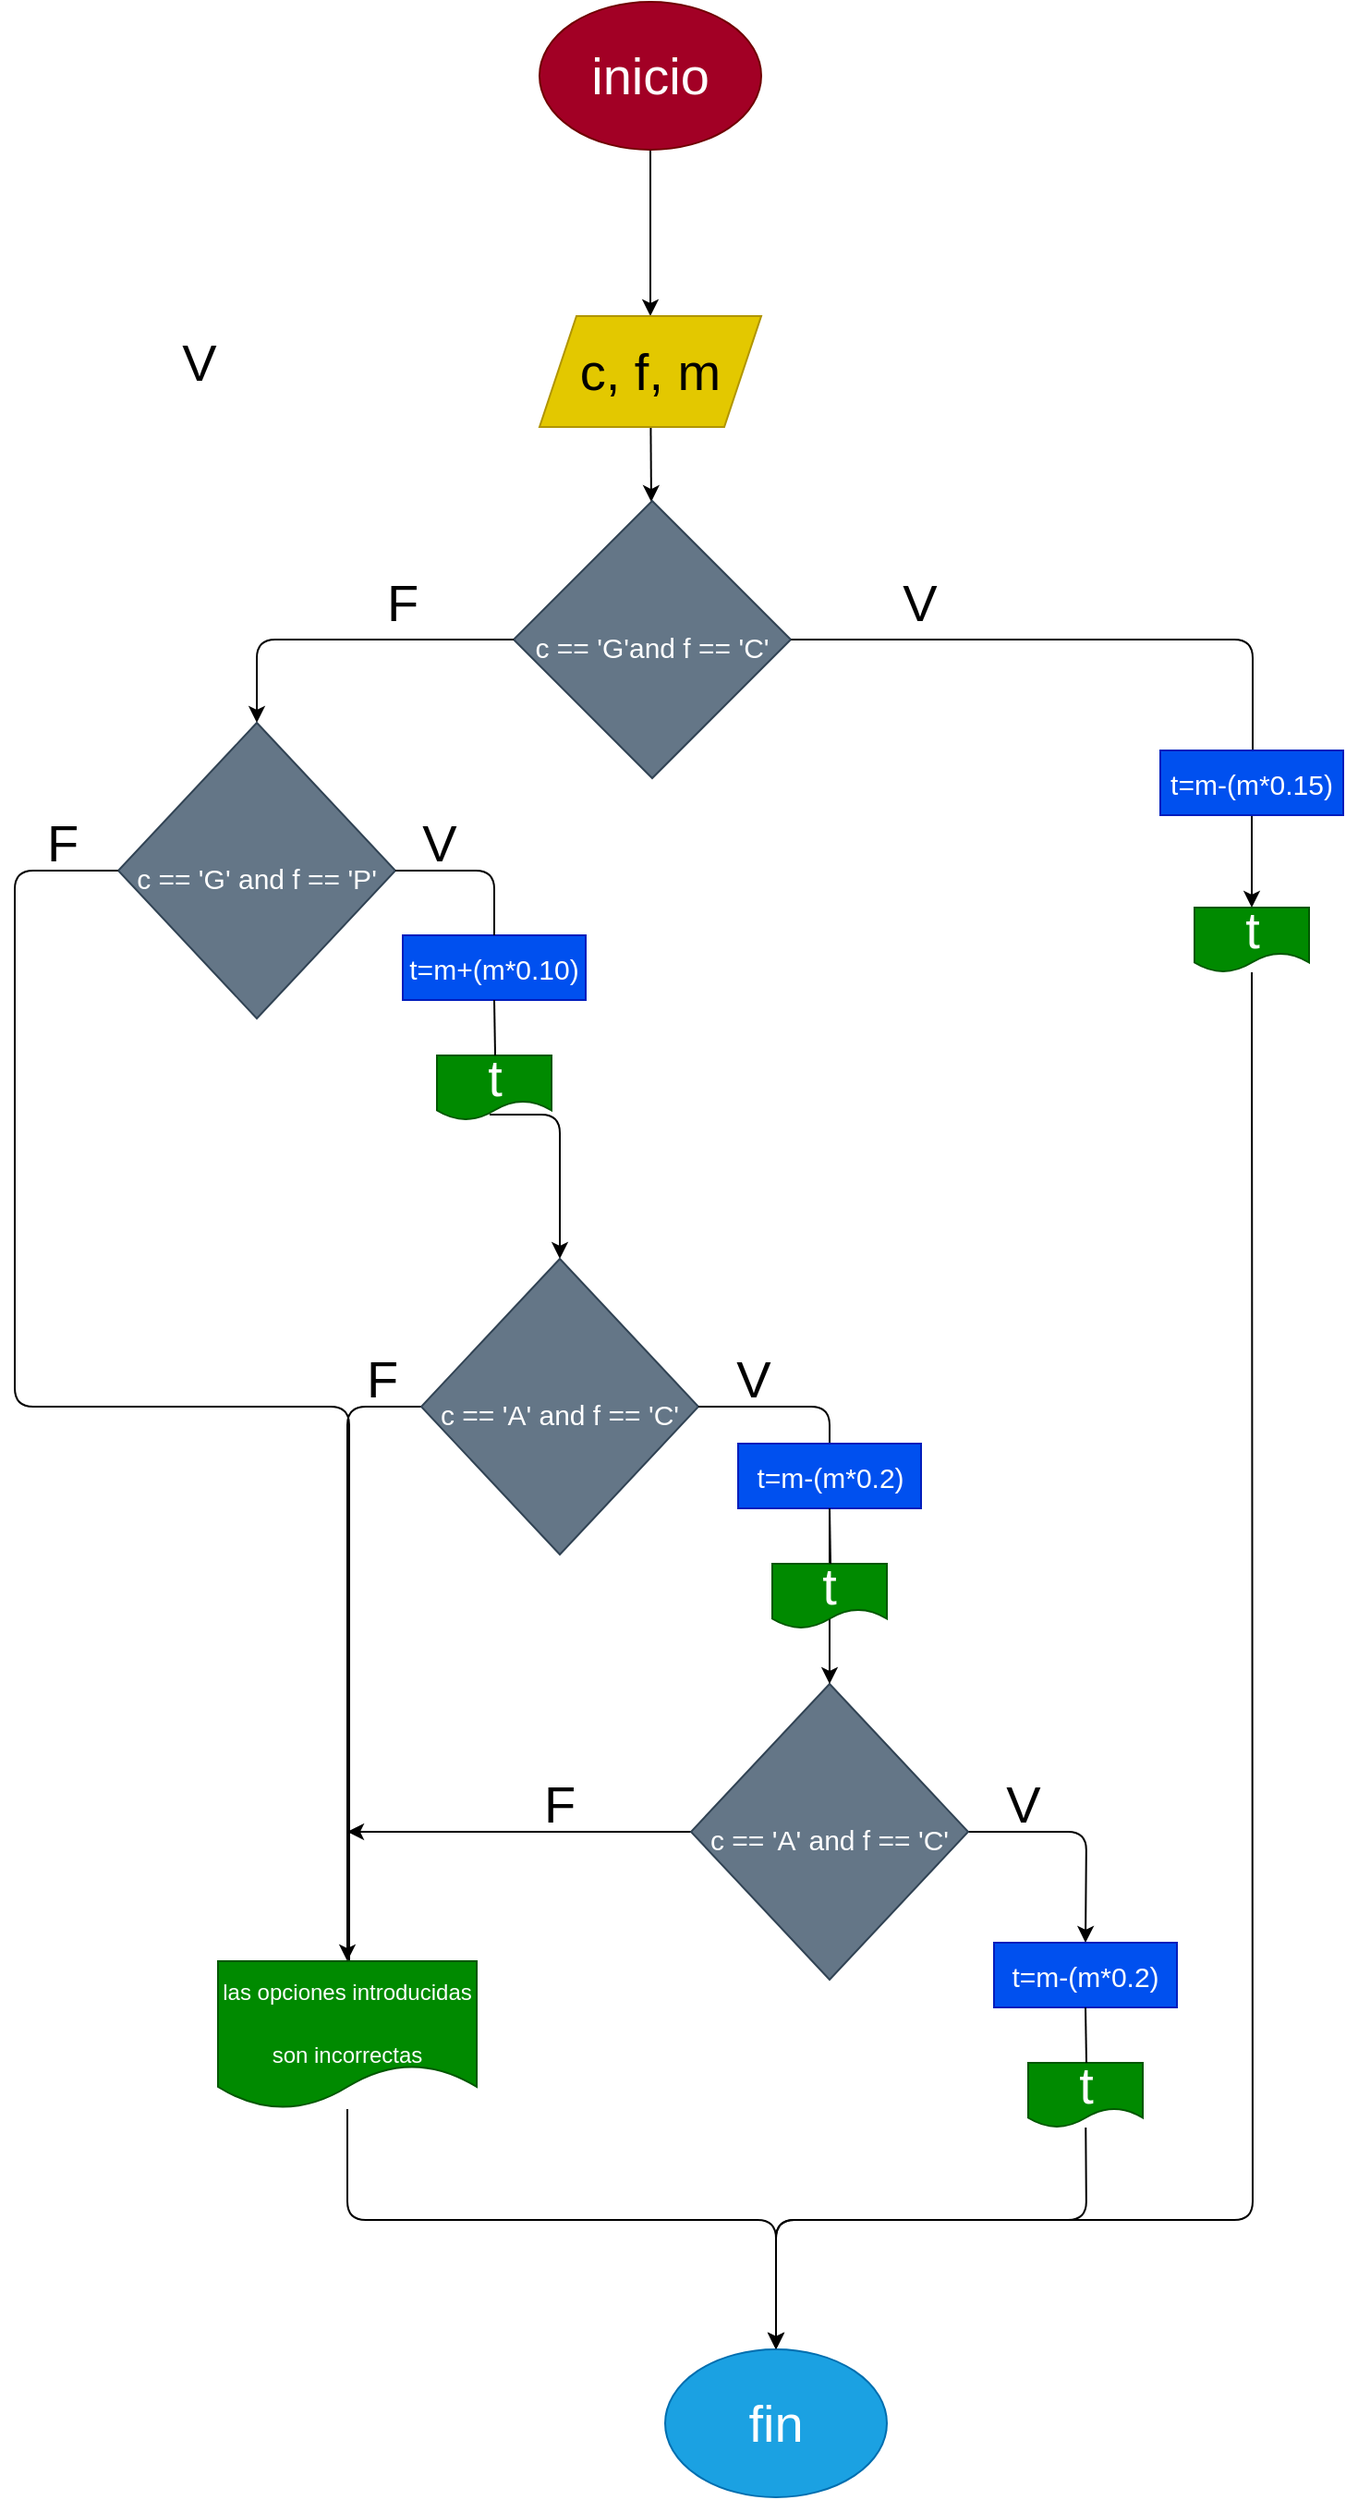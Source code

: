 <mxfile>
    <diagram id="3zhsvgk7S4Df4il1h4gz" name="Page-1">
        <mxGraphModel dx="2095" dy="1436" grid="1" gridSize="10" guides="1" tooltips="1" connect="1" arrows="1" fold="1" page="1" pageScale="1" pageWidth="827" pageHeight="1169" math="0" shadow="0">
            <root>
                <mxCell id="0"/>
                <mxCell id="1" parent="0"/>
                <mxCell id="2" value="" style="edgeStyle=none;html=1;fontSize=28;" edge="1" parent="1" source="3" target="5">
                    <mxGeometry relative="1" as="geometry"/>
                </mxCell>
                <mxCell id="3" value="inicio" style="ellipse;whiteSpace=wrap;html=1;fontSize=28;fillColor=#a20025;fontColor=#ffffff;strokeColor=#6F0000;" vertex="1" parent="1">
                    <mxGeometry x="354" y="20" width="120" height="80" as="geometry"/>
                </mxCell>
                <mxCell id="4" value="" style="edgeStyle=none;html=1;fontSize=28;" edge="1" parent="1" source="5" target="6">
                    <mxGeometry relative="1" as="geometry"/>
                </mxCell>
                <mxCell id="5" value="c, f, m" style="shape=parallelogram;perimeter=parallelogramPerimeter;whiteSpace=wrap;html=1;fixedSize=1;fontSize=28;fillColor=#e3c800;fontColor=#000000;strokeColor=#B09500;" vertex="1" parent="1">
                    <mxGeometry x="354" y="190" width="120" height="60" as="geometry"/>
                </mxCell>
                <mxCell id="6" value="&lt;font style=&quot;font-size: 15px&quot;&gt;c == 'G'and f == 'C'&lt;/font&gt;" style="rhombus;whiteSpace=wrap;html=1;fontSize=28;fillColor=#647687;fontColor=#ffffff;strokeColor=#314354;" vertex="1" parent="1">
                    <mxGeometry x="340" y="290" width="150" height="150" as="geometry"/>
                </mxCell>
                <mxCell id="7" value="" style="edgeStyle=segmentEdgeStyle;endArrow=classic;html=1;fontSize=28;exitX=1;exitY=0.5;exitDx=0;exitDy=0;entryX=0.5;entryY=0;entryDx=0;entryDy=0;" edge="1" parent="1" source="6" target="47">
                    <mxGeometry width="50" height="50" relative="1" as="geometry">
                        <mxPoint x="454" y="360" as="sourcePoint"/>
                        <mxPoint x="640" y="440" as="targetPoint"/>
                        <Array as="points">
                            <mxPoint x="740" y="365"/>
                            <mxPoint x="740" y="440"/>
                            <mxPoint x="740" y="440"/>
                        </Array>
                    </mxGeometry>
                </mxCell>
                <mxCell id="13" value="" style="edgeStyle=segmentEdgeStyle;endArrow=classic;html=1;fontSize=28;exitX=0;exitY=0.5;exitDx=0;exitDy=0;entryX=0.5;entryY=0;entryDx=0;entryDy=0;" edge="1" parent="1" source="6" target="14">
                    <mxGeometry width="50" height="50" relative="1" as="geometry">
                        <mxPoint x="370" y="360" as="sourcePoint"/>
                        <mxPoint x="200" y="440" as="targetPoint"/>
                    </mxGeometry>
                </mxCell>
                <mxCell id="14" value="&lt;font style=&quot;font-size: 15px&quot;&gt;c == 'G' and f == 'P'&lt;/font&gt;" style="rhombus;whiteSpace=wrap;html=1;fontSize=28;fillColor=#647687;fontColor=#ffffff;strokeColor=#314354;" vertex="1" parent="1">
                    <mxGeometry x="126" y="410" width="150" height="160" as="geometry"/>
                </mxCell>
                <mxCell id="15" value="" style="edgeStyle=segmentEdgeStyle;endArrow=classic;html=1;fontSize=28;entryX=0.5;entryY=0;entryDx=0;entryDy=0;exitX=0.46;exitY=0.914;exitDx=0;exitDy=0;startArrow=none;exitPerimeter=0;" edge="1" parent="1" source="39" target="30">
                    <mxGeometry width="50" height="50" relative="1" as="geometry">
                        <mxPoint x="240" y="480" as="sourcePoint"/>
                        <mxPoint x="318" y="520" as="targetPoint"/>
                        <Array as="points">
                            <mxPoint x="365" y="622"/>
                        </Array>
                    </mxGeometry>
                </mxCell>
                <mxCell id="16" value="" style="edgeStyle=segmentEdgeStyle;endArrow=classic;html=1;fontSize=28;exitX=0;exitY=0.5;exitDx=0;exitDy=0;entryX=0.5;entryY=0;entryDx=0;entryDy=0;" edge="1" parent="1" source="14" target="17">
                    <mxGeometry width="50" height="50" relative="1" as="geometry">
                        <mxPoint x="160" y="480" as="sourcePoint"/>
                        <mxPoint x="230" y="830" as="targetPoint"/>
                        <Array as="points">
                            <mxPoint x="70" y="490"/>
                            <mxPoint x="70" y="780"/>
                            <mxPoint x="251" y="780"/>
                            <mxPoint x="251" y="1090"/>
                        </Array>
                    </mxGeometry>
                </mxCell>
                <mxCell id="51" style="edgeStyle=none;html=1;fontSize=28;entryX=0.5;entryY=0;entryDx=0;entryDy=0;" edge="1" parent="1" source="17" target="50">
                    <mxGeometry relative="1" as="geometry">
                        <mxPoint x="250" y="1290" as="targetPoint"/>
                        <Array as="points">
                            <mxPoint x="250" y="1220"/>
                            <mxPoint x="482" y="1220"/>
                        </Array>
                    </mxGeometry>
                </mxCell>
                <mxCell id="17" value="&lt;font style=&quot;font-size: 12px&quot;&gt;las opciones introducidas son incorrectas&lt;/font&gt;" style="shape=document;whiteSpace=wrap;html=1;boundedLbl=1;fontSize=28;fillColor=#008a00;fontColor=#ffffff;strokeColor=#005700;" vertex="1" parent="1">
                    <mxGeometry x="180" y="1080" width="140" height="80" as="geometry"/>
                </mxCell>
                <mxCell id="20" value="" style="edgeStyle=segmentEdgeStyle;endArrow=classic;html=1;fontSize=28;exitX=0;exitY=0.5;exitDx=0;exitDy=0;entryX=0.5;entryY=0;entryDx=0;entryDy=0;" edge="1" parent="1" source="30" target="17">
                    <mxGeometry width="50" height="50" relative="1" as="geometry">
                        <mxPoint x="320" y="580" as="sourcePoint"/>
                        <mxPoint x="200" y="820" as="targetPoint"/>
                        <Array as="points">
                            <mxPoint x="250" y="780"/>
                            <mxPoint x="250" y="980"/>
                        </Array>
                    </mxGeometry>
                </mxCell>
                <mxCell id="24" value="F" style="text;html=1;strokeColor=none;fillColor=none;align=center;verticalAlign=middle;whiteSpace=wrap;rounded=0;fontSize=28;" vertex="1" parent="1">
                    <mxGeometry x="250" y="330" width="60" height="30" as="geometry"/>
                </mxCell>
                <mxCell id="25" value="F" style="text;html=1;strokeColor=none;fillColor=none;align=center;verticalAlign=middle;whiteSpace=wrap;rounded=0;fontSize=28;" vertex="1" parent="1">
                    <mxGeometry x="66" y="460" width="60" height="30" as="geometry"/>
                </mxCell>
                <mxCell id="27" value="V" style="text;html=1;strokeColor=none;fillColor=none;align=center;verticalAlign=middle;whiteSpace=wrap;rounded=0;fontSize=28;" vertex="1" parent="1">
                    <mxGeometry x="530" y="330" width="60" height="30" as="geometry"/>
                </mxCell>
                <mxCell id="29" value="V" style="text;html=1;strokeColor=none;fillColor=none;align=center;verticalAlign=middle;whiteSpace=wrap;rounded=0;fontSize=28;" vertex="1" parent="1">
                    <mxGeometry x="140" y="200" width="60" height="30" as="geometry"/>
                </mxCell>
                <mxCell id="30" value="&lt;font style=&quot;font-size: 15px&quot;&gt;c == 'A' and f == 'C'&lt;/font&gt;" style="rhombus;whiteSpace=wrap;html=1;fontSize=28;fillColor=#647687;fontColor=#ffffff;strokeColor=#314354;" vertex="1" parent="1">
                    <mxGeometry x="290" y="700" width="150" height="160" as="geometry"/>
                </mxCell>
                <mxCell id="42" style="edgeStyle=none;html=1;fontSize=15;" edge="1" parent="1" source="31">
                    <mxGeometry relative="1" as="geometry">
                        <mxPoint x="250" y="1010" as="targetPoint"/>
                    </mxGeometry>
                </mxCell>
                <mxCell id="56" style="edgeStyle=none;html=1;entryX=0.5;entryY=0;entryDx=0;entryDy=0;fontSize=28;" edge="1" parent="1" source="31" target="53">
                    <mxGeometry relative="1" as="geometry">
                        <Array as="points">
                            <mxPoint x="650" y="1010"/>
                        </Array>
                    </mxGeometry>
                </mxCell>
                <mxCell id="31" value="&lt;font style=&quot;font-size: 15px&quot;&gt;c == 'A' and f == 'C'&lt;/font&gt;" style="rhombus;whiteSpace=wrap;html=1;fontSize=28;fillColor=#647687;fontColor=#ffffff;strokeColor=#314354;" vertex="1" parent="1">
                    <mxGeometry x="436" y="930" width="150" height="160" as="geometry"/>
                </mxCell>
                <mxCell id="32" value="" style="edgeStyle=segmentEdgeStyle;endArrow=classic;html=1;fontSize=28;entryX=0.5;entryY=0;entryDx=0;entryDy=0;exitX=1;exitY=0.5;exitDx=0;exitDy=0;" edge="1" parent="1" source="30" target="31">
                    <mxGeometry width="50" height="50" relative="1" as="geometry">
                        <mxPoint x="450" y="610" as="sourcePoint"/>
                        <mxPoint x="549" y="650" as="targetPoint"/>
                        <Array as="points">
                            <mxPoint x="511" y="780"/>
                        </Array>
                    </mxGeometry>
                </mxCell>
                <mxCell id="37" value="t=m+(m*0.10)" style="rounded=0;whiteSpace=wrap;html=1;fontSize=15;fillColor=#0050ef;fontColor=#ffffff;strokeColor=#001DBC;" vertex="1" parent="1">
                    <mxGeometry x="280" y="525" width="99" height="35" as="geometry"/>
                </mxCell>
                <mxCell id="38" value="" style="edgeStyle=segmentEdgeStyle;endArrow=none;html=1;fontSize=28;entryX=0.5;entryY=0;entryDx=0;entryDy=0;exitX=1;exitY=0.5;exitDx=0;exitDy=0;" edge="1" parent="1" source="14" target="37">
                    <mxGeometry width="50" height="50" relative="1" as="geometry">
                        <mxPoint x="276" y="490" as="sourcePoint"/>
                        <mxPoint x="361" y="700" as="targetPoint"/>
                    </mxGeometry>
                </mxCell>
                <mxCell id="39" value="t" style="shape=document;whiteSpace=wrap;html=1;boundedLbl=1;fontSize=28;fillColor=#008a00;fontColor=#ffffff;strokeColor=#005700;" vertex="1" parent="1">
                    <mxGeometry x="298.5" y="590" width="62" height="35" as="geometry"/>
                </mxCell>
                <mxCell id="40" value="" style="edgeStyle=segmentEdgeStyle;endArrow=none;html=1;fontSize=28;exitX=0.5;exitY=1;exitDx=0;exitDy=0;startArrow=none;" edge="1" parent="1" source="37">
                    <mxGeometry width="50" height="50" relative="1" as="geometry">
                        <mxPoint x="379" y="542.5" as="sourcePoint"/>
                        <mxPoint x="330" y="590" as="targetPoint"/>
                    </mxGeometry>
                </mxCell>
                <mxCell id="43" value="t=m-(m*0.2)" style="rounded=0;whiteSpace=wrap;html=1;fontSize=15;fillColor=#0050ef;fontColor=#ffffff;strokeColor=#001DBC;" vertex="1" parent="1">
                    <mxGeometry x="461.5" y="800" width="99" height="35" as="geometry"/>
                </mxCell>
                <mxCell id="44" value="t" style="shape=document;whiteSpace=wrap;html=1;boundedLbl=1;fontSize=28;fillColor=#008a00;fontColor=#ffffff;strokeColor=#005700;" vertex="1" parent="1">
                    <mxGeometry x="480" y="865" width="62" height="35" as="geometry"/>
                </mxCell>
                <mxCell id="45" value="" style="edgeStyle=segmentEdgeStyle;endArrow=none;html=1;fontSize=28;exitX=0.5;exitY=1;exitDx=0;exitDy=0;startArrow=none;" edge="1" parent="1" source="43">
                    <mxGeometry width="50" height="50" relative="1" as="geometry">
                        <mxPoint x="560.5" y="817.5" as="sourcePoint"/>
                        <mxPoint x="511.5" y="865" as="targetPoint"/>
                    </mxGeometry>
                </mxCell>
                <mxCell id="46" value="F" style="text;html=1;strokeColor=none;fillColor=none;align=center;verticalAlign=middle;whiteSpace=wrap;rounded=0;fontSize=28;" vertex="1" parent="1">
                    <mxGeometry x="238.5" y="750" width="60" height="30" as="geometry"/>
                </mxCell>
                <mxCell id="58" value="" style="edgeStyle=none;html=1;fontSize=28;" edge="1" parent="1" source="47" target="48">
                    <mxGeometry relative="1" as="geometry"/>
                </mxCell>
                <mxCell id="47" value="t=m-(m*0.15)" style="rounded=0;whiteSpace=wrap;html=1;fontSize=15;fillColor=#0050ef;fontColor=#ffffff;strokeColor=#001DBC;" vertex="1" parent="1">
                    <mxGeometry x="690" y="425" width="99" height="35" as="geometry"/>
                </mxCell>
                <mxCell id="52" style="edgeStyle=none;html=1;fontSize=28;entryX=0.5;entryY=0;entryDx=0;entryDy=0;" edge="1" parent="1" source="48" target="50">
                    <mxGeometry relative="1" as="geometry">
                        <mxPoint x="639.5" y="1240" as="targetPoint"/>
                        <Array as="points">
                            <mxPoint x="740" y="1220"/>
                            <mxPoint x="482" y="1220"/>
                        </Array>
                    </mxGeometry>
                </mxCell>
                <mxCell id="48" value="t" style="shape=document;whiteSpace=wrap;html=1;boundedLbl=1;fontSize=28;fillColor=#008a00;fontColor=#ffffff;strokeColor=#005700;" vertex="1" parent="1">
                    <mxGeometry x="708.5" y="510" width="62" height="35" as="geometry"/>
                </mxCell>
                <mxCell id="50" value="&lt;font style=&quot;font-size: 28px&quot;&gt;fin&lt;/font&gt;" style="ellipse;whiteSpace=wrap;html=1;fontSize=12;fillColor=#1ba1e2;fontColor=#ffffff;strokeColor=#006EAF;" vertex="1" parent="1">
                    <mxGeometry x="422" y="1290" width="120" height="80" as="geometry"/>
                </mxCell>
                <mxCell id="53" value="t=m-(m*0.2)" style="rounded=0;whiteSpace=wrap;html=1;fontSize=15;fillColor=#0050ef;fontColor=#ffffff;strokeColor=#001DBC;" vertex="1" parent="1">
                    <mxGeometry x="600" y="1070" width="99" height="35" as="geometry"/>
                </mxCell>
                <mxCell id="57" style="edgeStyle=none;html=1;entryX=0.5;entryY=0;entryDx=0;entryDy=0;fontSize=28;" edge="1" parent="1" source="54" target="50">
                    <mxGeometry relative="1" as="geometry">
                        <Array as="points">
                            <mxPoint x="650" y="1220"/>
                            <mxPoint x="482" y="1220"/>
                            <mxPoint x="482" y="1250"/>
                        </Array>
                    </mxGeometry>
                </mxCell>
                <mxCell id="54" value="t" style="shape=document;whiteSpace=wrap;html=1;boundedLbl=1;fontSize=28;fillColor=#008a00;fontColor=#ffffff;strokeColor=#005700;" vertex="1" parent="1">
                    <mxGeometry x="618.5" y="1135" width="62" height="35" as="geometry"/>
                </mxCell>
                <mxCell id="55" value="" style="edgeStyle=segmentEdgeStyle;endArrow=none;html=1;fontSize=28;exitX=0.5;exitY=1;exitDx=0;exitDy=0;startArrow=none;" edge="1" parent="1" source="53">
                    <mxGeometry width="50" height="50" relative="1" as="geometry">
                        <mxPoint x="699" y="1087.5" as="sourcePoint"/>
                        <mxPoint x="650" y="1135" as="targetPoint"/>
                    </mxGeometry>
                </mxCell>
                <mxCell id="59" value="F" style="text;html=1;strokeColor=none;fillColor=none;align=center;verticalAlign=middle;whiteSpace=wrap;rounded=0;fontSize=28;" vertex="1" parent="1">
                    <mxGeometry x="335" y="980" width="60" height="30" as="geometry"/>
                </mxCell>
                <mxCell id="60" value="V" style="text;html=1;strokeColor=none;fillColor=none;align=center;verticalAlign=middle;whiteSpace=wrap;rounded=0;fontSize=28;" vertex="1" parent="1">
                    <mxGeometry x="270" y="460" width="60" height="30" as="geometry"/>
                </mxCell>
                <mxCell id="62" value="V" style="text;html=1;strokeColor=none;fillColor=none;align=center;verticalAlign=middle;whiteSpace=wrap;rounded=0;fontSize=28;" vertex="1" parent="1">
                    <mxGeometry x="440" y="750" width="60" height="30" as="geometry"/>
                </mxCell>
                <mxCell id="63" value="V" style="text;html=1;strokeColor=none;fillColor=none;align=center;verticalAlign=middle;whiteSpace=wrap;rounded=0;fontSize=28;" vertex="1" parent="1">
                    <mxGeometry x="586" y="980" width="60" height="30" as="geometry"/>
                </mxCell>
            </root>
        </mxGraphModel>
    </diagram>
</mxfile>